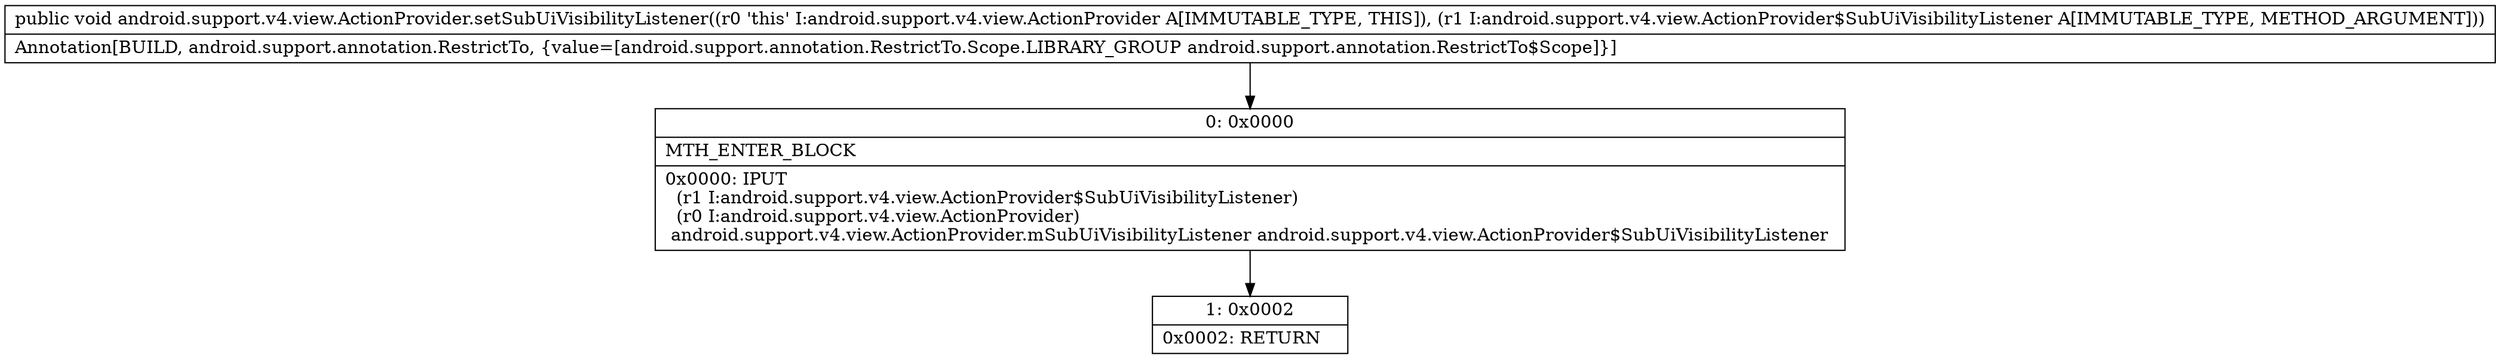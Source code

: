 digraph "CFG forandroid.support.v4.view.ActionProvider.setSubUiVisibilityListener(Landroid\/support\/v4\/view\/ActionProvider$SubUiVisibilityListener;)V" {
Node_0 [shape=record,label="{0\:\ 0x0000|MTH_ENTER_BLOCK\l|0x0000: IPUT  \l  (r1 I:android.support.v4.view.ActionProvider$SubUiVisibilityListener)\l  (r0 I:android.support.v4.view.ActionProvider)\l android.support.v4.view.ActionProvider.mSubUiVisibilityListener android.support.v4.view.ActionProvider$SubUiVisibilityListener \l}"];
Node_1 [shape=record,label="{1\:\ 0x0002|0x0002: RETURN   \l}"];
MethodNode[shape=record,label="{public void android.support.v4.view.ActionProvider.setSubUiVisibilityListener((r0 'this' I:android.support.v4.view.ActionProvider A[IMMUTABLE_TYPE, THIS]), (r1 I:android.support.v4.view.ActionProvider$SubUiVisibilityListener A[IMMUTABLE_TYPE, METHOD_ARGUMENT]))  | Annotation[BUILD, android.support.annotation.RestrictTo, \{value=[android.support.annotation.RestrictTo.Scope.LIBRARY_GROUP android.support.annotation.RestrictTo$Scope]\}]\l}"];
MethodNode -> Node_0;
Node_0 -> Node_1;
}

